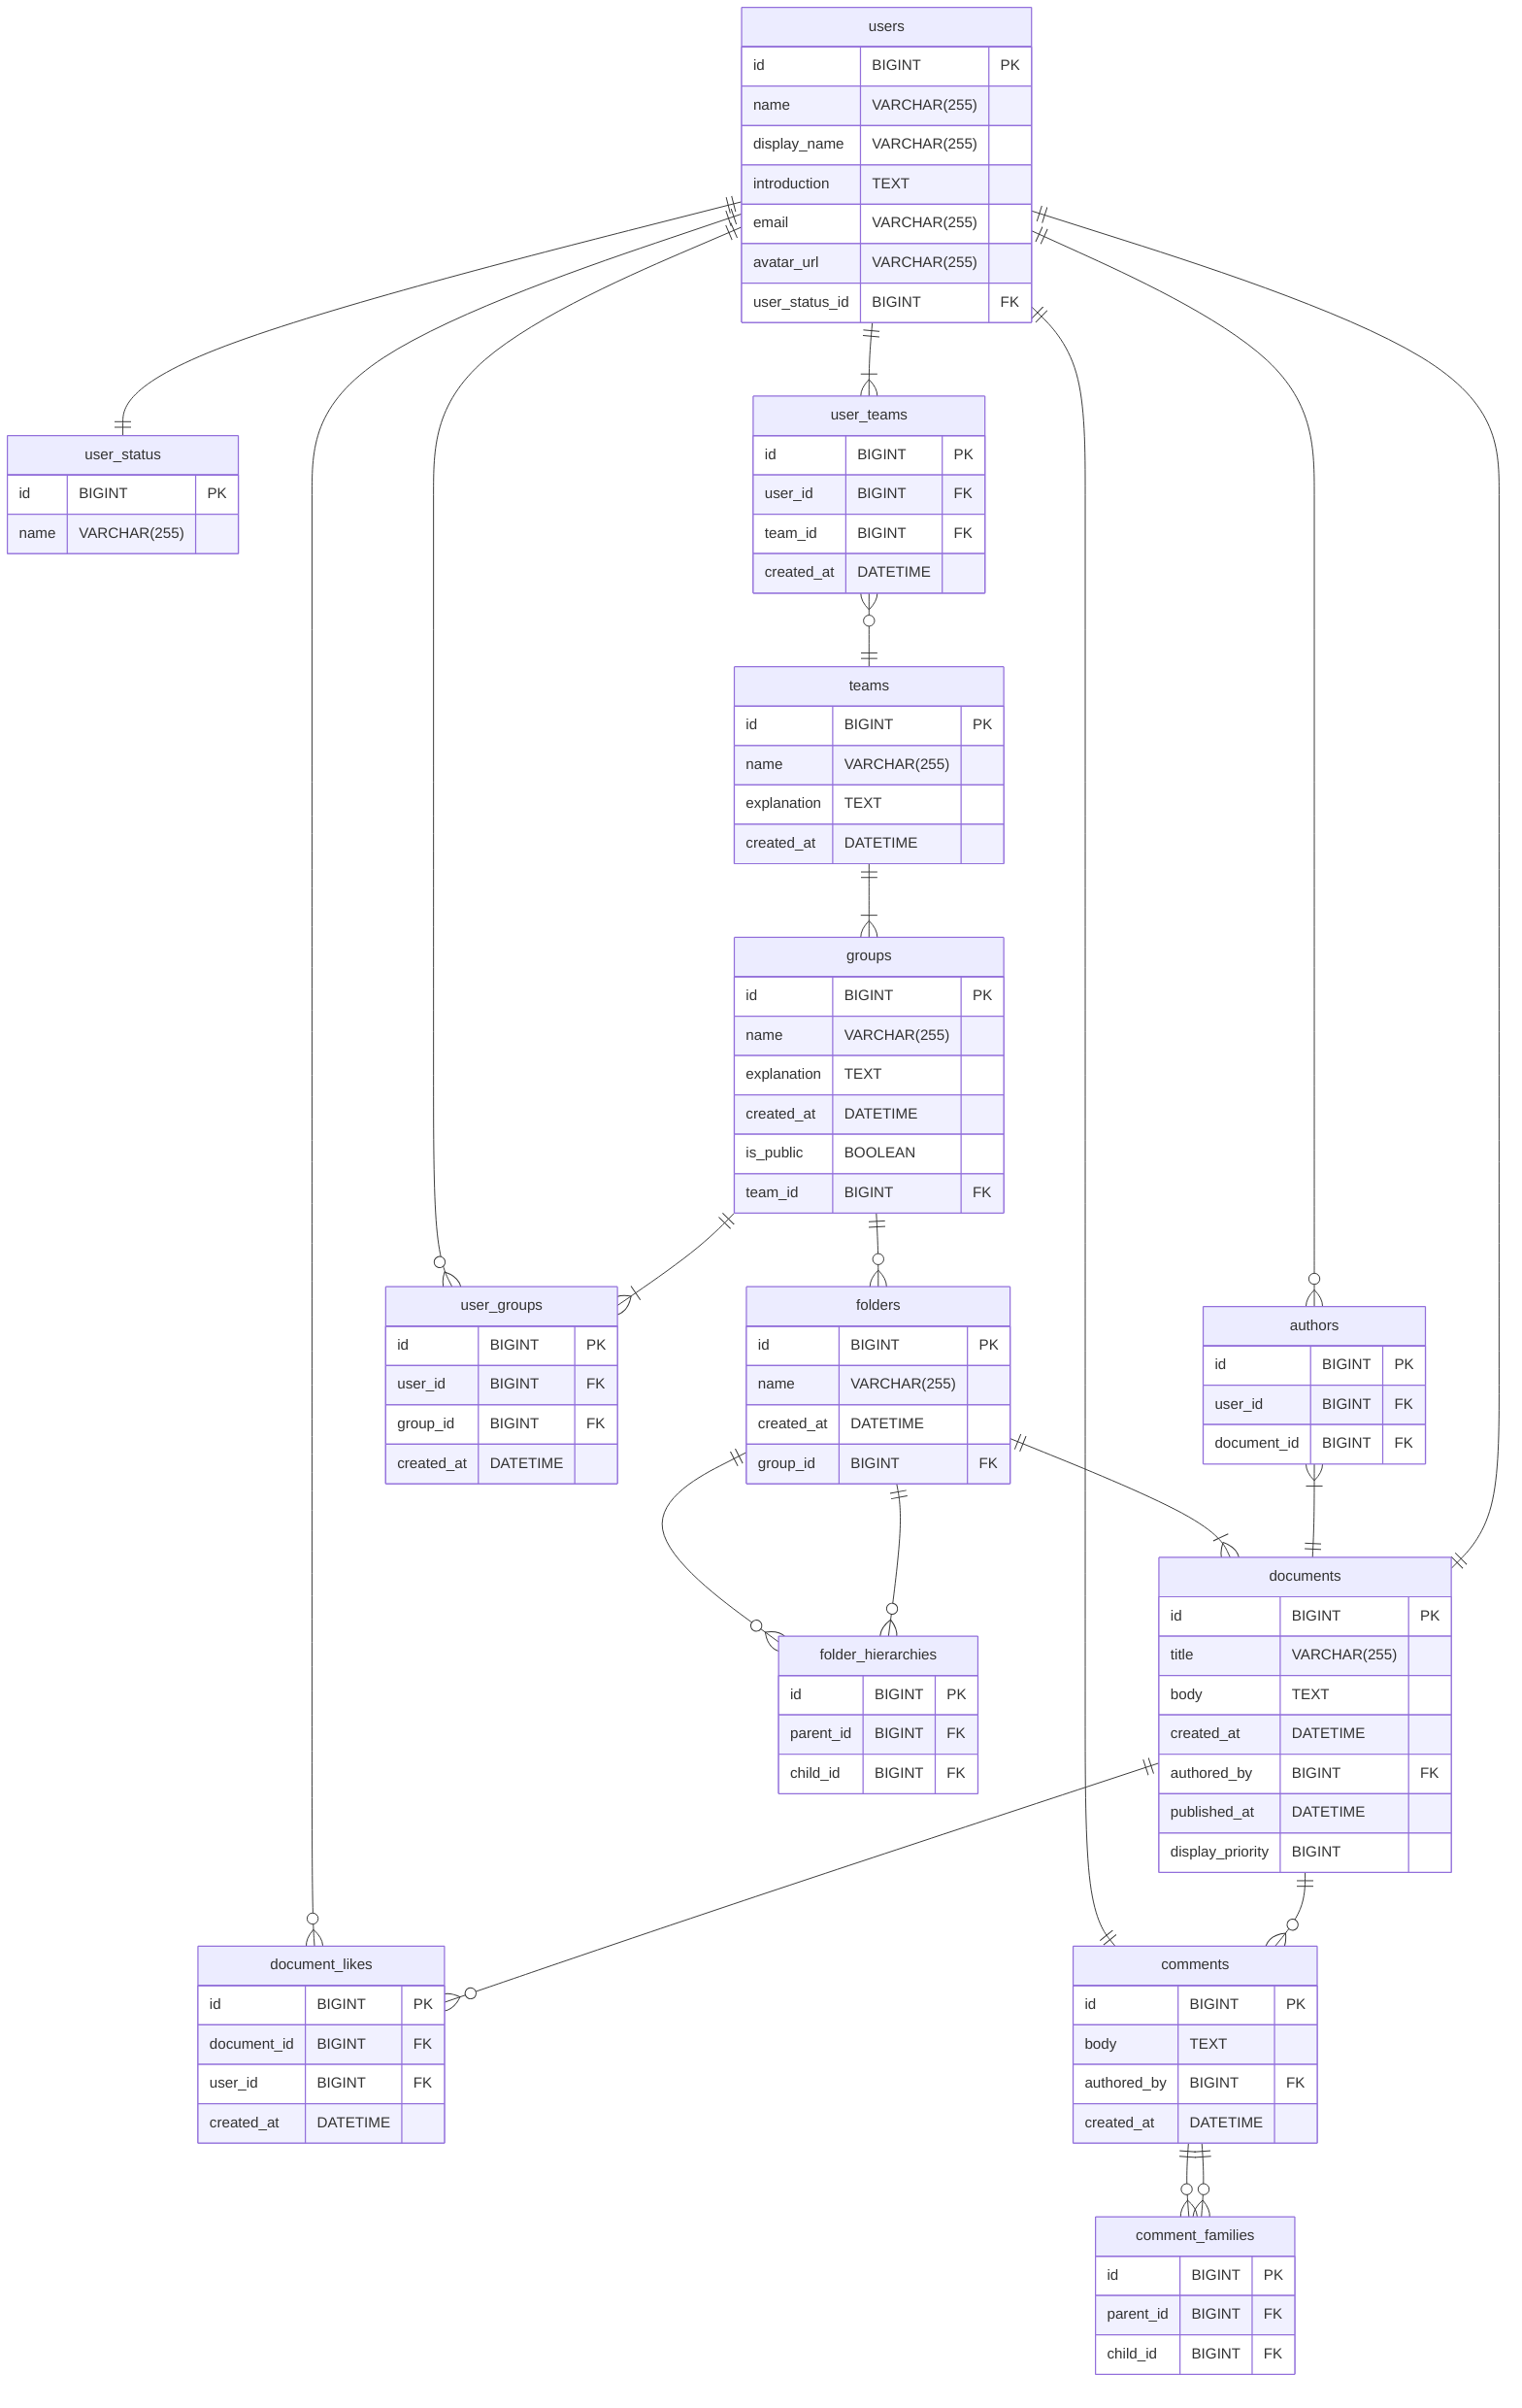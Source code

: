 erDiagram

users ||--|| user_status: ""
users ||--o{ authors: ""
%% 誰によって作られたかを表す
users ||--|| documents: ""
authors }|--|| documents: ""
documents ||--o{ document_likes: ""
document_likes }o--|| users: ""
documents ||--o{ comments: ""
comments ||--o{ comment_families: ""
comment_families }o--|| comments: ""
%% 誰によって作られたかを表す
users ||--|| comments: ""
users ||--|{ user_teams: ""
user_teams }o--|| teams: ""
teams ||--|{ groups: ""
groups ||--|{ user_groups: ""
user_groups }o--|| users: ""
groups ||--o{ folders: ""
folders ||--o{ folder_hierarchies: ""
folder_hierarchies }o--|| folders: ""
folders ||--|{ documents: ""



%% テーブル定義の上のコメントは、物理設計で実装する物を書いています

%% ユーザー権限
%% ユーザー権限とユーザーは一対一
%% owner, admin, member, guestが入る
user_status {
  id BIGINT PK
  name VARCHAR(255)
}

%% id: primary key 制約
%% name: フルテキストインデックス
%% email: ユニーク制約
%% display_name: フルテキストインデックス
users {
  id BIGINT PK
  name VARCHAR(255)
  display_name VARCHAR(255)
  introduction TEXT
  email VARCHAR(255)
  avatar_url VARCHAR(255)
  user_status_id BIGINT FK
}

%% id: primary key 制約
%% title, body: フルテキストインデックス
%% 記事が公開されたか公開されてないかは、published_atの値で判断する
documents {
  id BIGINT PK
  title VARCHAR(255)
  body TEXT
  created_at DATETIME
  authored_by BIGINT FK
  published_at DATETIME
  display_priority BIGINT
}

%% id: primary key 制約
%% user_id, document_id: 外部キー制約
%% document_idにユニーク制約をつける
authors {
  id BIGINT PK
  user_id BIGINT FK
  document_id BIGINT FK
}


%% 記事は複数のユーザーによっていいねされている
document_likes {
  id BIGINT PK
  document_id BIGINT FK
  user_id BIGINT FK
  created_at DATETIME
}

%% 記事はコメントを書ける。また、コメントに対してコメントをしたりもできる
comments {
  id BIGINT PK
  body TEXT
  authored_by BIGINT FK
  created_at DATETIME
}

comment_families {
  id BIGINT PK
  parent_id BIGINT FK
  child_id BIGINT FK
}

%% チームの中に複数のグループがある
teams {
  id BIGINT PK
  name VARCHAR(255)
  explanation TEXT
  created_at DATETIME
}

%% ユーザーは複数のチームに所属している
user_teams {
  id BIGINT PK
  user_id BIGINT FK
  team_id BIGINT FK
  created_at DATETIME
}

%% グループは公開非公開が設定できる
groups {
  id BIGINT PK
  name VARCHAR(255)
  explanation TEXT
  created_at DATETIME
  is_public BOOLEAN
  team_id BIGINT FK
}

%% ユーザーは複数のグループに所属している
user_groups {
  id BIGINT PK
  user_id BIGINT FK
  group_id BIGINT FK
  created_at DATETIME
}

%% グループの中に複数のフォルダがある
%% フォルダの中に複数の記事とサブフォルダがある
folders {
  id BIGINT PK
  name VARCHAR(255)
  created_at DATETIME
  group_id BIGINT FK
}

folder_hierarchies {
  id BIGINT PK
  parent_id BIGINT FK
  child_id BIGINT FK
}